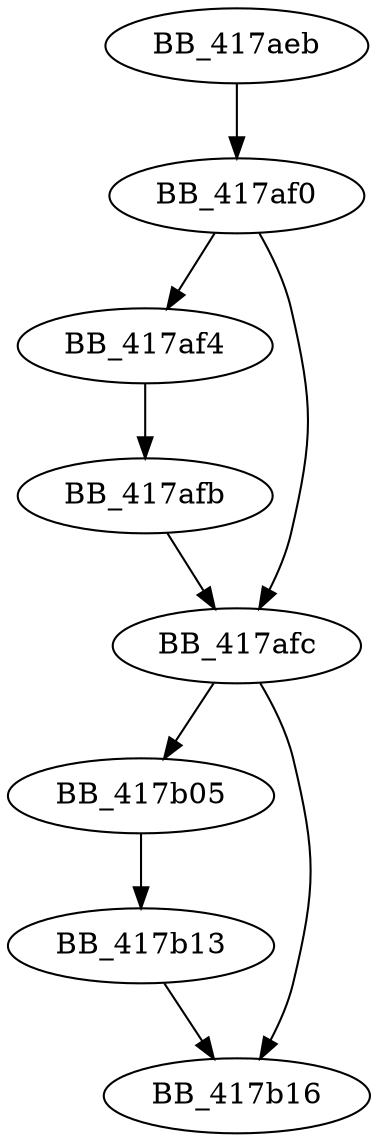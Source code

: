 DiGraph _abort{
BB_417aeb->BB_417af0
BB_417af0->BB_417af4
BB_417af0->BB_417afc
BB_417af4->BB_417afb
BB_417afb->BB_417afc
BB_417afc->BB_417b05
BB_417afc->BB_417b16
BB_417b05->BB_417b13
BB_417b13->BB_417b16
}
